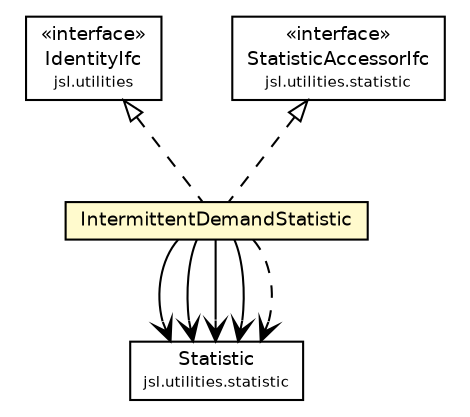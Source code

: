 #!/usr/local/bin/dot
#
# Class diagram 
# Generated by UMLGraph version 5.4 (http://www.umlgraph.org/)
#

digraph G {
	edge [fontname="Helvetica",fontsize=10,labelfontname="Helvetica",labelfontsize=10];
	node [fontname="Helvetica",fontsize=10,shape=plaintext];
	nodesep=0.25;
	ranksep=0.5;
	// jsl.utilities.IdentityIfc
	c97119 [label=<<table title="jsl.utilities.IdentityIfc" border="0" cellborder="1" cellspacing="0" cellpadding="2" port="p" href="../../IdentityIfc.html">
		<tr><td><table border="0" cellspacing="0" cellpadding="1">
<tr><td align="center" balign="center"> &#171;interface&#187; </td></tr>
<tr><td align="center" balign="center"> IdentityIfc </td></tr>
<tr><td align="center" balign="center"><font point-size="7.0"> jsl.utilities </font></td></tr>
		</table></td></tr>
		</table>>, URL="../../IdentityIfc.html", fontname="Helvetica", fontcolor="black", fontsize=9.0];
	// jsl.utilities.random.sp.IntermittentDemandStatistic
	c97226 [label=<<table title="jsl.utilities.random.sp.IntermittentDemandStatistic" border="0" cellborder="1" cellspacing="0" cellpadding="2" port="p" bgcolor="lemonChiffon" href="./IntermittentDemandStatistic.html">
		<tr><td><table border="0" cellspacing="0" cellpadding="1">
<tr><td align="center" balign="center"> IntermittentDemandStatistic </td></tr>
		</table></td></tr>
		</table>>, URL="./IntermittentDemandStatistic.html", fontname="Helvetica", fontcolor="black", fontsize=9.0];
	// jsl.utilities.statistic.StatisticAccessorIfc
	c97246 [label=<<table title="jsl.utilities.statistic.StatisticAccessorIfc" border="0" cellborder="1" cellspacing="0" cellpadding="2" port="p" href="../../statistic/StatisticAccessorIfc.html">
		<tr><td><table border="0" cellspacing="0" cellpadding="1">
<tr><td align="center" balign="center"> &#171;interface&#187; </td></tr>
<tr><td align="center" balign="center"> StatisticAccessorIfc </td></tr>
<tr><td align="center" balign="center"><font point-size="7.0"> jsl.utilities.statistic </font></td></tr>
		</table></td></tr>
		</table>>, URL="../../statistic/StatisticAccessorIfc.html", fontname="Helvetica", fontcolor="black", fontsize=9.0];
	// jsl.utilities.statistic.Statistic
	c97247 [label=<<table title="jsl.utilities.statistic.Statistic" border="0" cellborder="1" cellspacing="0" cellpadding="2" port="p" href="../../statistic/Statistic.html">
		<tr><td><table border="0" cellspacing="0" cellpadding="1">
<tr><td align="center" balign="center"> Statistic </td></tr>
<tr><td align="center" balign="center"><font point-size="7.0"> jsl.utilities.statistic </font></td></tr>
		</table></td></tr>
		</table>>, URL="../../statistic/Statistic.html", fontname="Helvetica", fontcolor="black", fontsize=9.0];
	//jsl.utilities.random.sp.IntermittentDemandStatistic implements jsl.utilities.statistic.StatisticAccessorIfc
	c97246:p -> c97226:p [dir=back,arrowtail=empty,style=dashed];
	//jsl.utilities.random.sp.IntermittentDemandStatistic implements jsl.utilities.IdentityIfc
	c97119:p -> c97226:p [dir=back,arrowtail=empty,style=dashed];
	// jsl.utilities.random.sp.IntermittentDemandStatistic NAVASSOC jsl.utilities.statistic.Statistic
	c97226:p -> c97247:p [taillabel="", label="", headlabel="", fontname="Helvetica", fontcolor="black", fontsize=10.0, color="black", arrowhead=open];
	// jsl.utilities.random.sp.IntermittentDemandStatistic NAVASSOC jsl.utilities.statistic.Statistic
	c97226:p -> c97247:p [taillabel="", label="", headlabel="", fontname="Helvetica", fontcolor="black", fontsize=10.0, color="black", arrowhead=open];
	// jsl.utilities.random.sp.IntermittentDemandStatistic NAVASSOC jsl.utilities.statistic.Statistic
	c97226:p -> c97247:p [taillabel="", label="", headlabel="", fontname="Helvetica", fontcolor="black", fontsize=10.0, color="black", arrowhead=open];
	// jsl.utilities.random.sp.IntermittentDemandStatistic NAVASSOC jsl.utilities.statistic.Statistic
	c97226:p -> c97247:p [taillabel="", label="", headlabel="", fontname="Helvetica", fontcolor="black", fontsize=10.0, color="black", arrowhead=open];
	// jsl.utilities.random.sp.IntermittentDemandStatistic DEPEND jsl.utilities.statistic.Statistic
	c97226:p -> c97247:p [taillabel="", label="", headlabel="", fontname="Helvetica", fontcolor="black", fontsize=10.0, color="black", arrowhead=open, style=dashed];
}

